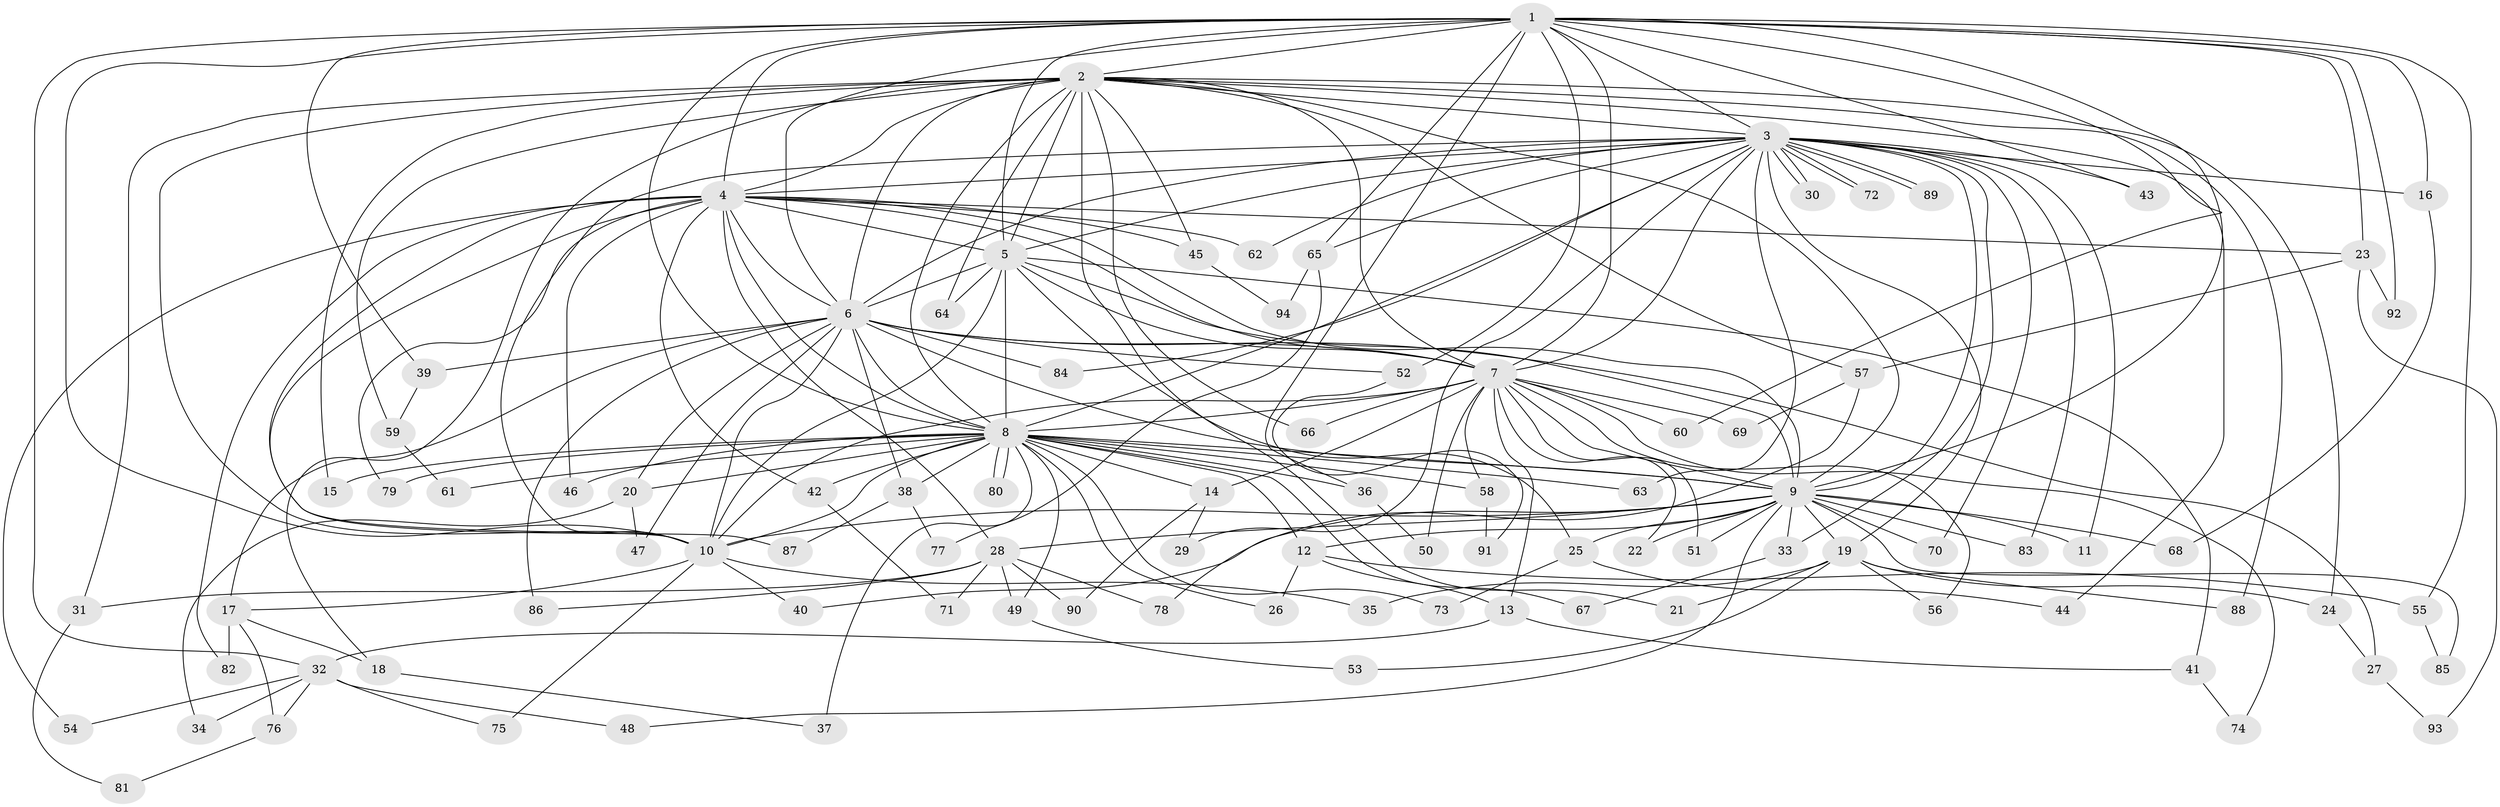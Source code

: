 // coarse degree distribution, {15: 0.045454545454545456, 17: 0.015151515151515152, 20: 0.030303030303030304, 29: 0.015151515151515152, 2: 0.4696969696969697, 5: 0.06060606060606061, 4: 0.07575757575757576, 3: 0.16666666666666666, 9: 0.030303030303030304, 7: 0.015151515151515152, 1: 0.07575757575757576}
// Generated by graph-tools (version 1.1) at 2025/50/03/04/25 22:50:03]
// undirected, 94 vertices, 213 edges
graph export_dot {
  node [color=gray90,style=filled];
  1;
  2;
  3;
  4;
  5;
  6;
  7;
  8;
  9;
  10;
  11;
  12;
  13;
  14;
  15;
  16;
  17;
  18;
  19;
  20;
  21;
  22;
  23;
  24;
  25;
  26;
  27;
  28;
  29;
  30;
  31;
  32;
  33;
  34;
  35;
  36;
  37;
  38;
  39;
  40;
  41;
  42;
  43;
  44;
  45;
  46;
  47;
  48;
  49;
  50;
  51;
  52;
  53;
  54;
  55;
  56;
  57;
  58;
  59;
  60;
  61;
  62;
  63;
  64;
  65;
  66;
  67;
  68;
  69;
  70;
  71;
  72;
  73;
  74;
  75;
  76;
  77;
  78;
  79;
  80;
  81;
  82;
  83;
  84;
  85;
  86;
  87;
  88;
  89;
  90;
  91;
  92;
  93;
  94;
  1 -- 2;
  1 -- 3;
  1 -- 4;
  1 -- 5;
  1 -- 6;
  1 -- 7;
  1 -- 8;
  1 -- 9;
  1 -- 10;
  1 -- 16;
  1 -- 23;
  1 -- 32;
  1 -- 36;
  1 -- 39;
  1 -- 43;
  1 -- 52;
  1 -- 55;
  1 -- 60;
  1 -- 65;
  1 -- 92;
  2 -- 3;
  2 -- 4;
  2 -- 5;
  2 -- 6;
  2 -- 7;
  2 -- 8;
  2 -- 9;
  2 -- 10;
  2 -- 15;
  2 -- 18;
  2 -- 21;
  2 -- 24;
  2 -- 31;
  2 -- 44;
  2 -- 45;
  2 -- 57;
  2 -- 59;
  2 -- 64;
  2 -- 66;
  2 -- 88;
  3 -- 4;
  3 -- 5;
  3 -- 6;
  3 -- 7;
  3 -- 8;
  3 -- 9;
  3 -- 10;
  3 -- 11;
  3 -- 16;
  3 -- 19;
  3 -- 29;
  3 -- 30;
  3 -- 30;
  3 -- 33;
  3 -- 43;
  3 -- 62;
  3 -- 63;
  3 -- 65;
  3 -- 70;
  3 -- 72;
  3 -- 72;
  3 -- 83;
  3 -- 84;
  3 -- 89;
  3 -- 89;
  4 -- 5;
  4 -- 6;
  4 -- 7;
  4 -- 8;
  4 -- 9;
  4 -- 10;
  4 -- 23;
  4 -- 28;
  4 -- 42;
  4 -- 45;
  4 -- 46;
  4 -- 54;
  4 -- 62;
  4 -- 79;
  4 -- 82;
  4 -- 87;
  5 -- 6;
  5 -- 7;
  5 -- 8;
  5 -- 9;
  5 -- 10;
  5 -- 25;
  5 -- 41;
  5 -- 64;
  6 -- 7;
  6 -- 8;
  6 -- 9;
  6 -- 10;
  6 -- 17;
  6 -- 20;
  6 -- 27;
  6 -- 38;
  6 -- 39;
  6 -- 47;
  6 -- 52;
  6 -- 84;
  6 -- 86;
  7 -- 8;
  7 -- 9;
  7 -- 10;
  7 -- 13;
  7 -- 14;
  7 -- 22;
  7 -- 50;
  7 -- 51;
  7 -- 56;
  7 -- 58;
  7 -- 60;
  7 -- 66;
  7 -- 69;
  7 -- 74;
  8 -- 9;
  8 -- 10;
  8 -- 12;
  8 -- 14;
  8 -- 15;
  8 -- 20;
  8 -- 26;
  8 -- 36;
  8 -- 37;
  8 -- 38;
  8 -- 42;
  8 -- 46;
  8 -- 49;
  8 -- 58;
  8 -- 61;
  8 -- 63;
  8 -- 67;
  8 -- 73;
  8 -- 79;
  8 -- 80;
  8 -- 80;
  9 -- 10;
  9 -- 11;
  9 -- 12;
  9 -- 19;
  9 -- 22;
  9 -- 25;
  9 -- 28;
  9 -- 33;
  9 -- 40;
  9 -- 48;
  9 -- 51;
  9 -- 68;
  9 -- 70;
  9 -- 83;
  9 -- 85;
  10 -- 17;
  10 -- 35;
  10 -- 40;
  10 -- 75;
  12 -- 13;
  12 -- 26;
  12 -- 55;
  13 -- 32;
  13 -- 41;
  14 -- 29;
  14 -- 90;
  16 -- 68;
  17 -- 18;
  17 -- 76;
  17 -- 82;
  18 -- 37;
  19 -- 21;
  19 -- 24;
  19 -- 35;
  19 -- 53;
  19 -- 56;
  19 -- 88;
  20 -- 34;
  20 -- 47;
  23 -- 57;
  23 -- 92;
  23 -- 93;
  24 -- 27;
  25 -- 44;
  25 -- 73;
  27 -- 93;
  28 -- 31;
  28 -- 49;
  28 -- 71;
  28 -- 78;
  28 -- 86;
  28 -- 90;
  31 -- 81;
  32 -- 34;
  32 -- 48;
  32 -- 54;
  32 -- 75;
  32 -- 76;
  33 -- 67;
  36 -- 50;
  38 -- 77;
  38 -- 87;
  39 -- 59;
  41 -- 74;
  42 -- 71;
  45 -- 94;
  49 -- 53;
  52 -- 91;
  55 -- 85;
  57 -- 69;
  57 -- 78;
  58 -- 91;
  59 -- 61;
  65 -- 77;
  65 -- 94;
  76 -- 81;
}
